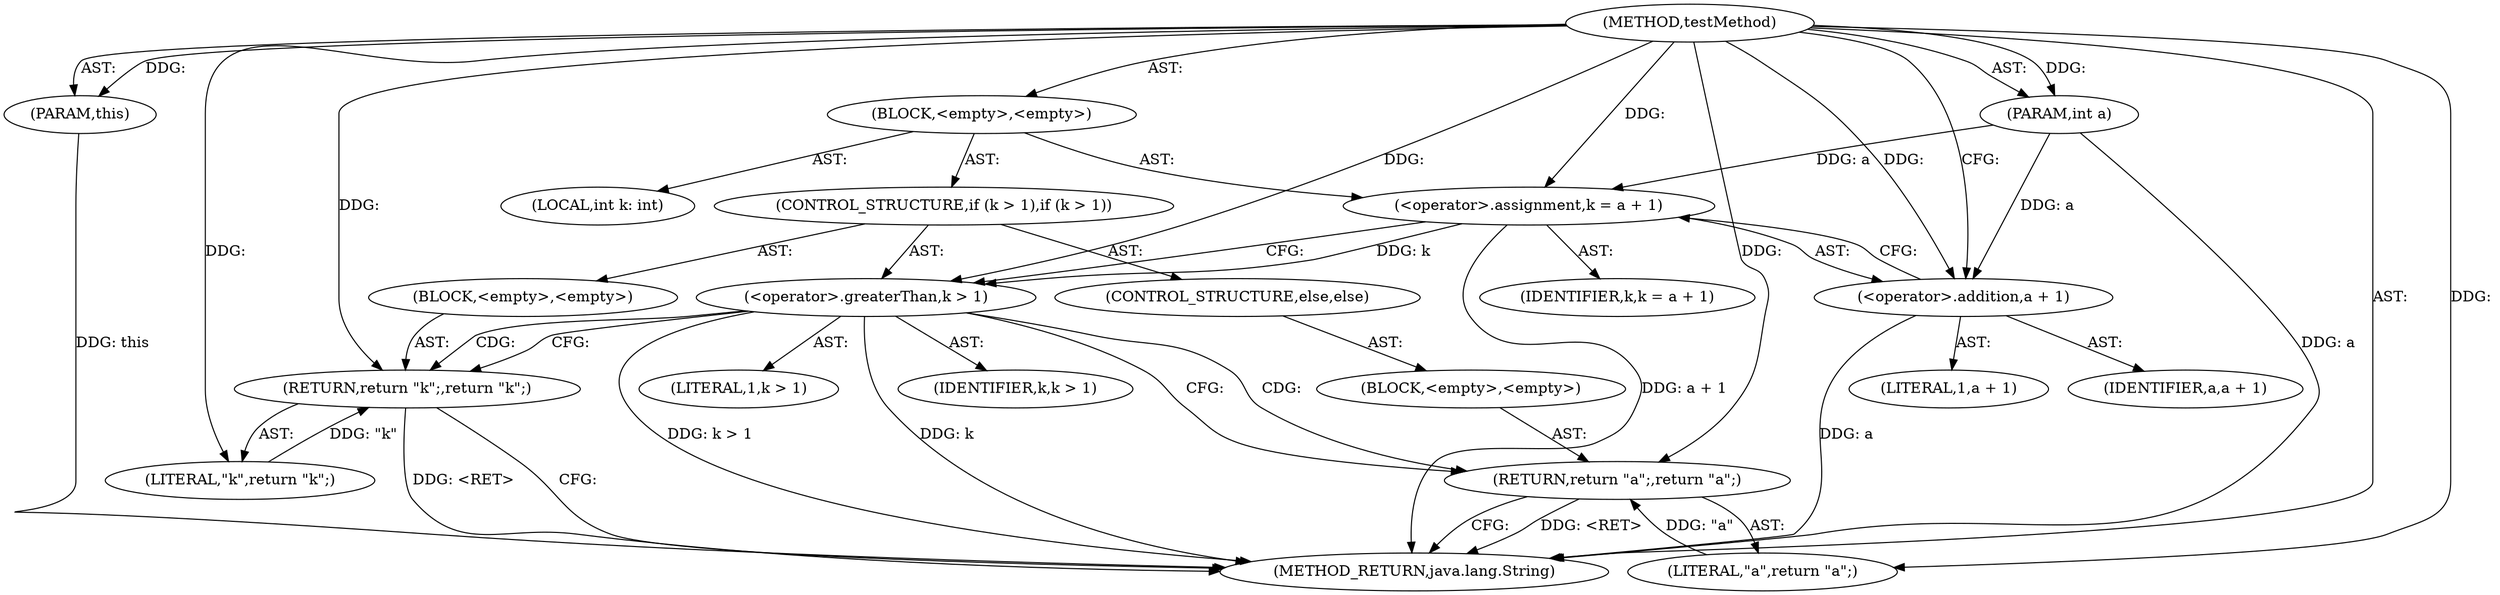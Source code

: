 digraph "testMethod" {  
"1000101" [label = "(METHOD,testMethod)" ]
"1000102" [label = "(PARAM,this)" ]
"1000103" [label = "(PARAM,int a)" ]
"1000104" [label = "(BLOCK,<empty>,<empty>)" ]
"1000105" [label = "(LOCAL,int k: int)" ]
"1000106" [label = "(<operator>.assignment,k = a + 1)" ]
"1000107" [label = "(IDENTIFIER,k,k = a + 1)" ]
"1000108" [label = "(<operator>.addition,a + 1)" ]
"1000109" [label = "(IDENTIFIER,a,a + 1)" ]
"1000110" [label = "(LITERAL,1,a + 1)" ]
"1000111" [label = "(CONTROL_STRUCTURE,if (k > 1),if (k > 1))" ]
"1000112" [label = "(<operator>.greaterThan,k > 1)" ]
"1000113" [label = "(IDENTIFIER,k,k > 1)" ]
"1000114" [label = "(LITERAL,1,k > 1)" ]
"1000115" [label = "(BLOCK,<empty>,<empty>)" ]
"1000116" [label = "(RETURN,return \"k\";,return \"k\";)" ]
"1000117" [label = "(LITERAL,\"k\",return \"k\";)" ]
"1000118" [label = "(CONTROL_STRUCTURE,else,else)" ]
"1000119" [label = "(BLOCK,<empty>,<empty>)" ]
"1000120" [label = "(RETURN,return \"a\";,return \"a\";)" ]
"1000121" [label = "(LITERAL,\"a\",return \"a\";)" ]
"1000122" [label = "(METHOD_RETURN,java.lang.String)" ]
  "1000101" -> "1000102"  [ label = "AST: "] 
  "1000101" -> "1000103"  [ label = "AST: "] 
  "1000101" -> "1000104"  [ label = "AST: "] 
  "1000101" -> "1000122"  [ label = "AST: "] 
  "1000104" -> "1000105"  [ label = "AST: "] 
  "1000104" -> "1000106"  [ label = "AST: "] 
  "1000104" -> "1000111"  [ label = "AST: "] 
  "1000106" -> "1000107"  [ label = "AST: "] 
  "1000106" -> "1000108"  [ label = "AST: "] 
  "1000108" -> "1000109"  [ label = "AST: "] 
  "1000108" -> "1000110"  [ label = "AST: "] 
  "1000111" -> "1000112"  [ label = "AST: "] 
  "1000111" -> "1000115"  [ label = "AST: "] 
  "1000111" -> "1000118"  [ label = "AST: "] 
  "1000112" -> "1000113"  [ label = "AST: "] 
  "1000112" -> "1000114"  [ label = "AST: "] 
  "1000115" -> "1000116"  [ label = "AST: "] 
  "1000116" -> "1000117"  [ label = "AST: "] 
  "1000118" -> "1000119"  [ label = "AST: "] 
  "1000119" -> "1000120"  [ label = "AST: "] 
  "1000120" -> "1000121"  [ label = "AST: "] 
  "1000106" -> "1000112"  [ label = "CFG: "] 
  "1000108" -> "1000106"  [ label = "CFG: "] 
  "1000112" -> "1000116"  [ label = "CFG: "] 
  "1000112" -> "1000120"  [ label = "CFG: "] 
  "1000116" -> "1000122"  [ label = "CFG: "] 
  "1000120" -> "1000122"  [ label = "CFG: "] 
  "1000101" -> "1000108"  [ label = "CFG: "] 
  "1000116" -> "1000122"  [ label = "DDG: <RET>"] 
  "1000102" -> "1000122"  [ label = "DDG: this"] 
  "1000103" -> "1000122"  [ label = "DDG: a"] 
  "1000108" -> "1000122"  [ label = "DDG: a"] 
  "1000106" -> "1000122"  [ label = "DDG: a + 1"] 
  "1000112" -> "1000122"  [ label = "DDG: k"] 
  "1000112" -> "1000122"  [ label = "DDG: k > 1"] 
  "1000120" -> "1000122"  [ label = "DDG: <RET>"] 
  "1000101" -> "1000102"  [ label = "DDG: "] 
  "1000101" -> "1000103"  [ label = "DDG: "] 
  "1000101" -> "1000106"  [ label = "DDG: "] 
  "1000103" -> "1000106"  [ label = "DDG: a"] 
  "1000103" -> "1000108"  [ label = "DDG: a"] 
  "1000101" -> "1000108"  [ label = "DDG: "] 
  "1000106" -> "1000112"  [ label = "DDG: k"] 
  "1000101" -> "1000112"  [ label = "DDG: "] 
  "1000117" -> "1000116"  [ label = "DDG: \"k\""] 
  "1000101" -> "1000116"  [ label = "DDG: "] 
  "1000101" -> "1000117"  [ label = "DDG: "] 
  "1000121" -> "1000120"  [ label = "DDG: \"a\""] 
  "1000101" -> "1000120"  [ label = "DDG: "] 
  "1000101" -> "1000121"  [ label = "DDG: "] 
  "1000112" -> "1000120"  [ label = "CDG: "] 
  "1000112" -> "1000116"  [ label = "CDG: "] 
}